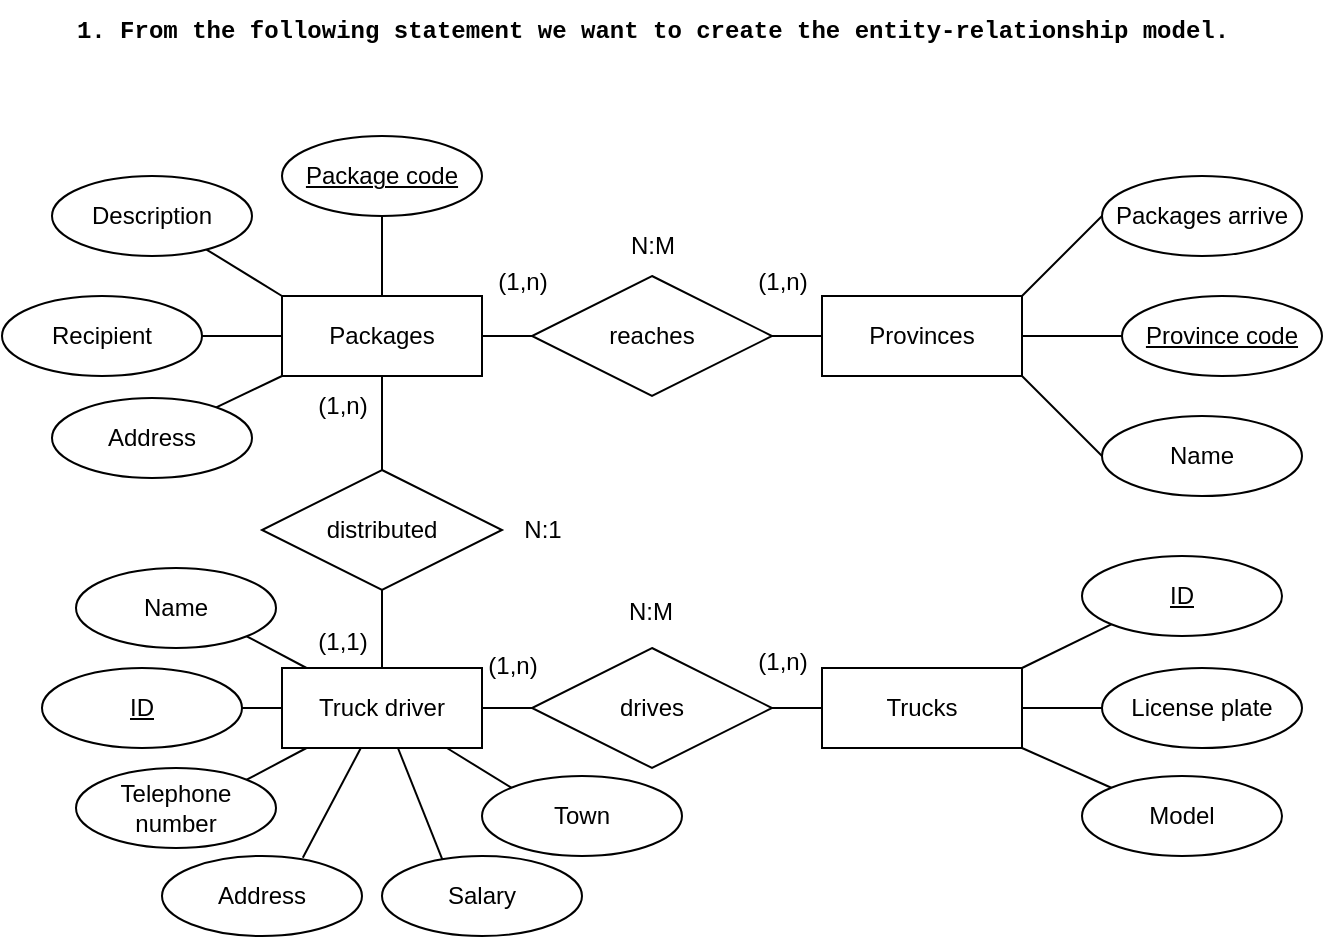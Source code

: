 <mxfile version="22.0.8" type="github" pages="5">
  <diagram name="Exercise 1" id="IEjHNJ0pmOHl9RQTl8Xk">
    <mxGraphModel dx="1393" dy="758" grid="1" gridSize="10" guides="1" tooltips="1" connect="1" arrows="1" fold="1" page="1" pageScale="1" pageWidth="980" pageHeight="690" math="0" shadow="0">
      <root>
        <mxCell id="0" />
        <mxCell id="1" parent="0" />
        <mxCell id="KTv329vmwgTg1pqAnI8G-3" value="&lt;b&gt;&lt;font face=&quot;Courier New&quot;&gt;1. From the following statement we want to create the entity-relationship model.&lt;/font&gt;&lt;/b&gt;" style="text;html=1;align=center;verticalAlign=middle;resizable=0;points=[];autosize=1;strokeColor=none;fillColor=none;" parent="1" vertex="1">
          <mxGeometry x="215" y="12" width="600" height="30" as="geometry" />
        </mxCell>
        <mxCell id="KTv329vmwgTg1pqAnI8G-12" value="" style="rounded=0;orthogonalLoop=1;jettySize=auto;html=1;endArrow=none;endFill=0;" parent="1" source="KTv329vmwgTg1pqAnI8G-5" target="KTv329vmwgTg1pqAnI8G-9" edge="1">
          <mxGeometry relative="1" as="geometry" />
        </mxCell>
        <mxCell id="KTv329vmwgTg1pqAnI8G-14" value="" style="edgeStyle=orthogonalEdgeStyle;rounded=0;orthogonalLoop=1;jettySize=auto;html=1;endArrow=none;endFill=0;" parent="1" source="KTv329vmwgTg1pqAnI8G-5" target="KTv329vmwgTg1pqAnI8G-11" edge="1">
          <mxGeometry relative="1" as="geometry" />
        </mxCell>
        <mxCell id="KTv329vmwgTg1pqAnI8G-5" value="Packages" style="whiteSpace=wrap;html=1;align=center;" parent="1" vertex="1">
          <mxGeometry x="330" y="160" width="100" height="40" as="geometry" />
        </mxCell>
        <mxCell id="KTv329vmwgTg1pqAnI8G-45" style="rounded=0;orthogonalLoop=1;jettySize=auto;html=1;entryX=0;entryY=0.5;entryDx=0;entryDy=0;endArrow=none;endFill=0;" parent="1" source="KTv329vmwgTg1pqAnI8G-6" target="KTv329vmwgTg1pqAnI8G-43" edge="1">
          <mxGeometry relative="1" as="geometry" />
        </mxCell>
        <mxCell id="KTv329vmwgTg1pqAnI8G-46" style="rounded=0;orthogonalLoop=1;jettySize=auto;html=1;entryX=0;entryY=0.5;entryDx=0;entryDy=0;endArrow=none;endFill=0;exitX=1;exitY=0;exitDx=0;exitDy=0;" parent="1" source="KTv329vmwgTg1pqAnI8G-6" target="KTv329vmwgTg1pqAnI8G-42" edge="1">
          <mxGeometry relative="1" as="geometry" />
        </mxCell>
        <mxCell id="KTv329vmwgTg1pqAnI8G-47" style="rounded=0;orthogonalLoop=1;jettySize=auto;html=1;entryX=0;entryY=0.5;entryDx=0;entryDy=0;endArrow=none;endFill=0;exitX=1;exitY=1;exitDx=0;exitDy=0;" parent="1" source="KTv329vmwgTg1pqAnI8G-6" target="KTv329vmwgTg1pqAnI8G-44" edge="1">
          <mxGeometry relative="1" as="geometry" />
        </mxCell>
        <mxCell id="KTv329vmwgTg1pqAnI8G-6" value="Provinces" style="whiteSpace=wrap;html=1;align=center;" parent="1" vertex="1">
          <mxGeometry x="600" y="160" width="100" height="40" as="geometry" />
        </mxCell>
        <mxCell id="KTv329vmwgTg1pqAnI8G-16" value="" style="rounded=0;orthogonalLoop=1;jettySize=auto;html=1;endArrow=none;endFill=0;" parent="1" source="KTv329vmwgTg1pqAnI8G-7" target="KTv329vmwgTg1pqAnI8G-10" edge="1">
          <mxGeometry relative="1" as="geometry" />
        </mxCell>
        <mxCell id="KTv329vmwgTg1pqAnI8G-34" style="rounded=0;orthogonalLoop=1;jettySize=auto;html=1;entryX=1;entryY=1;entryDx=0;entryDy=0;endArrow=none;endFill=0;" parent="1" source="KTv329vmwgTg1pqAnI8G-7" target="KTv329vmwgTg1pqAnI8G-27" edge="1">
          <mxGeometry relative="1" as="geometry" />
        </mxCell>
        <mxCell id="KTv329vmwgTg1pqAnI8G-36" style="rounded=0;orthogonalLoop=1;jettySize=auto;html=1;entryX=1;entryY=0.5;entryDx=0;entryDy=0;endArrow=none;endFill=0;" parent="1" source="KTv329vmwgTg1pqAnI8G-7" target="KTv329vmwgTg1pqAnI8G-28" edge="1">
          <mxGeometry relative="1" as="geometry" />
        </mxCell>
        <mxCell id="KTv329vmwgTg1pqAnI8G-37" style="rounded=0;orthogonalLoop=1;jettySize=auto;html=1;entryX=1;entryY=0;entryDx=0;entryDy=0;endArrow=none;endFill=0;" parent="1" source="KTv329vmwgTg1pqAnI8G-7" target="KTv329vmwgTg1pqAnI8G-29" edge="1">
          <mxGeometry relative="1" as="geometry" />
        </mxCell>
        <mxCell id="KTv329vmwgTg1pqAnI8G-40" style="rounded=0;orthogonalLoop=1;jettySize=auto;html=1;entryX=0;entryY=0;entryDx=0;entryDy=0;endArrow=none;endFill=0;" parent="1" source="KTv329vmwgTg1pqAnI8G-7" target="KTv329vmwgTg1pqAnI8G-32" edge="1">
          <mxGeometry relative="1" as="geometry" />
        </mxCell>
        <mxCell id="KTv329vmwgTg1pqAnI8G-7" value="Truck driver" style="whiteSpace=wrap;html=1;align=center;" parent="1" vertex="1">
          <mxGeometry x="330" y="346" width="100" height="40" as="geometry" />
        </mxCell>
        <mxCell id="Wo-e9K6KGjCM8ya-YIep-5" style="rounded=0;orthogonalLoop=1;jettySize=auto;html=1;entryX=0;entryY=0.5;entryDx=0;entryDy=0;endArrow=none;endFill=0;" parent="1" source="KTv329vmwgTg1pqAnI8G-8" target="Wo-e9K6KGjCM8ya-YIep-2" edge="1">
          <mxGeometry relative="1" as="geometry" />
        </mxCell>
        <mxCell id="Wo-e9K6KGjCM8ya-YIep-6" style="rounded=0;orthogonalLoop=1;jettySize=auto;html=1;entryX=0;entryY=1;entryDx=0;entryDy=0;endArrow=none;endFill=0;exitX=1;exitY=0;exitDx=0;exitDy=0;" parent="1" source="KTv329vmwgTg1pqAnI8G-8" target="Wo-e9K6KGjCM8ya-YIep-1" edge="1">
          <mxGeometry relative="1" as="geometry" />
        </mxCell>
        <mxCell id="Wo-e9K6KGjCM8ya-YIep-7" style="rounded=0;orthogonalLoop=1;jettySize=auto;html=1;entryX=0;entryY=0;entryDx=0;entryDy=0;endArrow=none;endFill=0;exitX=1;exitY=1;exitDx=0;exitDy=0;" parent="1" source="KTv329vmwgTg1pqAnI8G-8" target="Wo-e9K6KGjCM8ya-YIep-4" edge="1">
          <mxGeometry relative="1" as="geometry" />
        </mxCell>
        <mxCell id="KTv329vmwgTg1pqAnI8G-8" value="Trucks" style="whiteSpace=wrap;html=1;align=center;" parent="1" vertex="1">
          <mxGeometry x="600" y="346" width="100" height="40" as="geometry" />
        </mxCell>
        <mxCell id="KTv329vmwgTg1pqAnI8G-13" value="" style="rounded=0;orthogonalLoop=1;jettySize=auto;html=1;endArrow=none;endFill=0;" parent="1" source="KTv329vmwgTg1pqAnI8G-9" target="KTv329vmwgTg1pqAnI8G-6" edge="1">
          <mxGeometry relative="1" as="geometry" />
        </mxCell>
        <mxCell id="KTv329vmwgTg1pqAnI8G-9" value="reaches" style="shape=rhombus;perimeter=rhombusPerimeter;whiteSpace=wrap;html=1;align=center;" parent="1" vertex="1">
          <mxGeometry x="455" y="150" width="120" height="60" as="geometry" />
        </mxCell>
        <mxCell id="KTv329vmwgTg1pqAnI8G-17" value="" style="rounded=0;orthogonalLoop=1;jettySize=auto;html=1;endArrow=none;endFill=0;" parent="1" source="KTv329vmwgTg1pqAnI8G-10" target="KTv329vmwgTg1pqAnI8G-8" edge="1">
          <mxGeometry relative="1" as="geometry" />
        </mxCell>
        <mxCell id="KTv329vmwgTg1pqAnI8G-10" value="drives" style="shape=rhombus;perimeter=rhombusPerimeter;whiteSpace=wrap;html=1;align=center;" parent="1" vertex="1">
          <mxGeometry x="455" y="336" width="120" height="60" as="geometry" />
        </mxCell>
        <mxCell id="KTv329vmwgTg1pqAnI8G-15" value="" style="rounded=0;orthogonalLoop=1;jettySize=auto;html=1;endArrow=none;endFill=0;" parent="1" source="KTv329vmwgTg1pqAnI8G-11" target="KTv329vmwgTg1pqAnI8G-7" edge="1">
          <mxGeometry relative="1" as="geometry" />
        </mxCell>
        <mxCell id="KTv329vmwgTg1pqAnI8G-11" value="distributed" style="shape=rhombus;perimeter=rhombusPerimeter;whiteSpace=wrap;html=1;align=center;" parent="1" vertex="1">
          <mxGeometry x="320" y="247" width="120" height="60" as="geometry" />
        </mxCell>
        <mxCell id="KTv329vmwgTg1pqAnI8G-26" value="" style="rounded=0;orthogonalLoop=1;jettySize=auto;html=1;endArrow=none;endFill=0;" parent="1" source="KTv329vmwgTg1pqAnI8G-19" target="KTv329vmwgTg1pqAnI8G-5" edge="1">
          <mxGeometry relative="1" as="geometry" />
        </mxCell>
        <mxCell id="KTv329vmwgTg1pqAnI8G-19" value="Package code" style="ellipse;whiteSpace=wrap;html=1;align=center;fontStyle=4;" parent="1" vertex="1">
          <mxGeometry x="330" y="80" width="100" height="40" as="geometry" />
        </mxCell>
        <mxCell id="KTv329vmwgTg1pqAnI8G-25" style="rounded=0;orthogonalLoop=1;jettySize=auto;html=1;entryX=0;entryY=0;entryDx=0;entryDy=0;endArrow=none;endFill=0;" parent="1" source="KTv329vmwgTg1pqAnI8G-20" target="KTv329vmwgTg1pqAnI8G-5" edge="1">
          <mxGeometry relative="1" as="geometry" />
        </mxCell>
        <mxCell id="KTv329vmwgTg1pqAnI8G-20" value="Description" style="ellipse;whiteSpace=wrap;html=1;align=center;" parent="1" vertex="1">
          <mxGeometry x="215" y="100" width="100" height="40" as="geometry" />
        </mxCell>
        <mxCell id="KTv329vmwgTg1pqAnI8G-24" value="" style="rounded=0;orthogonalLoop=1;jettySize=auto;html=1;endArrow=none;endFill=0;" parent="1" source="KTv329vmwgTg1pqAnI8G-21" target="KTv329vmwgTg1pqAnI8G-5" edge="1">
          <mxGeometry relative="1" as="geometry" />
        </mxCell>
        <mxCell id="KTv329vmwgTg1pqAnI8G-21" value="Recipient" style="ellipse;whiteSpace=wrap;html=1;align=center;" parent="1" vertex="1">
          <mxGeometry x="190" y="160" width="100" height="40" as="geometry" />
        </mxCell>
        <mxCell id="KTv329vmwgTg1pqAnI8G-23" style="rounded=0;orthogonalLoop=1;jettySize=auto;html=1;entryX=0;entryY=1;entryDx=0;entryDy=0;endArrow=none;endFill=0;" parent="1" source="KTv329vmwgTg1pqAnI8G-22" target="KTv329vmwgTg1pqAnI8G-5" edge="1">
          <mxGeometry relative="1" as="geometry">
            <mxPoint x="340" y="231" as="targetPoint" />
          </mxGeometry>
        </mxCell>
        <mxCell id="KTv329vmwgTg1pqAnI8G-22" value="Address" style="ellipse;whiteSpace=wrap;html=1;align=center;" parent="1" vertex="1">
          <mxGeometry x="215" y="211" width="100" height="40" as="geometry" />
        </mxCell>
        <mxCell id="KTv329vmwgTg1pqAnI8G-27" value="Name" style="ellipse;whiteSpace=wrap;html=1;align=center;" parent="1" vertex="1">
          <mxGeometry x="227" y="296" width="100" height="40" as="geometry" />
        </mxCell>
        <mxCell id="KTv329vmwgTg1pqAnI8G-28" value="ID" style="ellipse;whiteSpace=wrap;html=1;align=center;fontStyle=4;" parent="1" vertex="1">
          <mxGeometry x="210" y="346" width="100" height="40" as="geometry" />
        </mxCell>
        <mxCell id="KTv329vmwgTg1pqAnI8G-29" value="Telephone number" style="ellipse;whiteSpace=wrap;html=1;align=center;" parent="1" vertex="1">
          <mxGeometry x="227" y="396" width="100" height="40" as="geometry" />
        </mxCell>
        <mxCell id="KTv329vmwgTg1pqAnI8G-31" value="Address" style="ellipse;whiteSpace=wrap;html=1;align=center;" parent="1" vertex="1">
          <mxGeometry x="270" y="440" width="100" height="40" as="geometry" />
        </mxCell>
        <mxCell id="KTv329vmwgTg1pqAnI8G-32" value="Town" style="ellipse;whiteSpace=wrap;html=1;align=center;" parent="1" vertex="1">
          <mxGeometry x="430" y="400" width="100" height="40" as="geometry" />
        </mxCell>
        <mxCell id="KTv329vmwgTg1pqAnI8G-33" value="Salary" style="ellipse;whiteSpace=wrap;html=1;align=center;" parent="1" vertex="1">
          <mxGeometry x="380" y="440" width="100" height="40" as="geometry" />
        </mxCell>
        <mxCell id="KTv329vmwgTg1pqAnI8G-38" style="rounded=0;orthogonalLoop=1;jettySize=auto;html=1;entryX=0.704;entryY=0.022;entryDx=0;entryDy=0;entryPerimeter=0;endArrow=none;endFill=0;" parent="1" source="KTv329vmwgTg1pqAnI8G-7" target="KTv329vmwgTg1pqAnI8G-31" edge="1">
          <mxGeometry relative="1" as="geometry" />
        </mxCell>
        <mxCell id="KTv329vmwgTg1pqAnI8G-39" style="rounded=0;orthogonalLoop=1;jettySize=auto;html=1;entryX=0.301;entryY=0.04;entryDx=0;entryDy=0;entryPerimeter=0;endArrow=none;endFill=0;" parent="1" source="KTv329vmwgTg1pqAnI8G-7" target="KTv329vmwgTg1pqAnI8G-33" edge="1">
          <mxGeometry relative="1" as="geometry" />
        </mxCell>
        <mxCell id="KTv329vmwgTg1pqAnI8G-42" value="Packages arrive" style="ellipse;whiteSpace=wrap;html=1;align=center;" parent="1" vertex="1">
          <mxGeometry x="740" y="100" width="100" height="40" as="geometry" />
        </mxCell>
        <mxCell id="KTv329vmwgTg1pqAnI8G-43" value="Province code" style="ellipse;whiteSpace=wrap;html=1;align=center;fontStyle=4;" parent="1" vertex="1">
          <mxGeometry x="750" y="160" width="100" height="40" as="geometry" />
        </mxCell>
        <mxCell id="KTv329vmwgTg1pqAnI8G-44" value="Name" style="ellipse;whiteSpace=wrap;html=1;align=center;" parent="1" vertex="1">
          <mxGeometry x="740" y="220" width="100" height="40" as="geometry" />
        </mxCell>
        <mxCell id="Wo-e9K6KGjCM8ya-YIep-1" value="ID" style="ellipse;whiteSpace=wrap;html=1;align=center;fontStyle=4;" parent="1" vertex="1">
          <mxGeometry x="730" y="290" width="100" height="40" as="geometry" />
        </mxCell>
        <mxCell id="Wo-e9K6KGjCM8ya-YIep-2" value="License plate" style="ellipse;whiteSpace=wrap;html=1;align=center;" parent="1" vertex="1">
          <mxGeometry x="740" y="346" width="100" height="40" as="geometry" />
        </mxCell>
        <mxCell id="Wo-e9K6KGjCM8ya-YIep-4" value="Model" style="ellipse;whiteSpace=wrap;html=1;align=center;" parent="1" vertex="1">
          <mxGeometry x="730" y="400" width="100" height="40" as="geometry" />
        </mxCell>
        <mxCell id="NfUxQeWdDpjp0sWM3QvV-1" value="(1,n)" style="text;html=1;align=center;verticalAlign=middle;resizable=0;points=[];autosize=1;strokeColor=none;fillColor=none;" vertex="1" parent="1">
          <mxGeometry x="335" y="200" width="50" height="30" as="geometry" />
        </mxCell>
        <mxCell id="NfUxQeWdDpjp0sWM3QvV-2" value="(1,1)" style="text;html=1;align=center;verticalAlign=middle;resizable=0;points=[];autosize=1;strokeColor=none;fillColor=none;" vertex="1" parent="1">
          <mxGeometry x="335" y="318" width="50" height="30" as="geometry" />
        </mxCell>
        <mxCell id="NfUxQeWdDpjp0sWM3QvV-3" value="N:1" style="text;html=1;align=center;verticalAlign=middle;resizable=0;points=[];autosize=1;strokeColor=none;fillColor=none;" vertex="1" parent="1">
          <mxGeometry x="440" y="262" width="40" height="30" as="geometry" />
        </mxCell>
        <mxCell id="NfUxQeWdDpjp0sWM3QvV-4" value="(1,n)" style="text;html=1;align=center;verticalAlign=middle;resizable=0;points=[];autosize=1;strokeColor=none;fillColor=none;" vertex="1" parent="1">
          <mxGeometry x="425" y="138" width="50" height="30" as="geometry" />
        </mxCell>
        <mxCell id="NfUxQeWdDpjp0sWM3QvV-5" value="(1,n)" style="text;html=1;align=center;verticalAlign=middle;resizable=0;points=[];autosize=1;strokeColor=none;fillColor=none;" vertex="1" parent="1">
          <mxGeometry x="555" y="138" width="50" height="30" as="geometry" />
        </mxCell>
        <mxCell id="NfUxQeWdDpjp0sWM3QvV-6" value="N:M" style="text;html=1;align=center;verticalAlign=middle;resizable=0;points=[];autosize=1;strokeColor=none;fillColor=none;" vertex="1" parent="1">
          <mxGeometry x="490" y="120" width="50" height="30" as="geometry" />
        </mxCell>
        <mxCell id="NfUxQeWdDpjp0sWM3QvV-7" value="(1,n)" style="text;html=1;align=center;verticalAlign=middle;resizable=0;points=[];autosize=1;strokeColor=none;fillColor=none;" vertex="1" parent="1">
          <mxGeometry x="555" y="328" width="50" height="30" as="geometry" />
        </mxCell>
        <mxCell id="NfUxQeWdDpjp0sWM3QvV-8" value="(1,n)" style="text;html=1;align=center;verticalAlign=middle;resizable=0;points=[];autosize=1;strokeColor=none;fillColor=none;" vertex="1" parent="1">
          <mxGeometry x="420" y="330" width="50" height="30" as="geometry" />
        </mxCell>
        <mxCell id="NfUxQeWdDpjp0sWM3QvV-9" value="N:M" style="text;html=1;align=center;verticalAlign=middle;resizable=0;points=[];autosize=1;strokeColor=none;fillColor=none;" vertex="1" parent="1">
          <mxGeometry x="489" y="303" width="50" height="30" as="geometry" />
        </mxCell>
      </root>
    </mxGraphModel>
  </diagram>
  <diagram id="7PCTT4p-_xo4xljGVVLw" name="Exercise 2">
    <mxGraphModel dx="1393" dy="758" grid="1" gridSize="10" guides="1" tooltips="1" connect="1" arrows="1" fold="1" page="1" pageScale="1" pageWidth="980" pageHeight="690" math="0" shadow="0">
      <root>
        <mxCell id="0" />
        <mxCell id="1" parent="0" />
        <mxCell id="mZIZw0Aj9IpojoDTm3ix-1" value="&lt;font style=&quot;font-size: 16px;&quot;&gt;&lt;b&gt;PREGUNTAR: Each course has a group of students, one of whom is the group delegate&lt;/b&gt;&lt;/font&gt;" style="text;html=1;align=center;verticalAlign=middle;resizable=0;points=[];autosize=1;strokeColor=none;fillColor=none;rotation=-15;" vertex="1" parent="1">
          <mxGeometry x="160" y="305" width="690" height="30" as="geometry" />
        </mxCell>
        <mxCell id="6dr4hZ84aIYjJ2-IWwdi-1" value="&lt;b&gt;&lt;font face=&quot;Courier New&quot;&gt;1. From the following statement we want to create the entity-relationship model.&lt;/font&gt;&lt;/b&gt;" style="text;html=1;align=center;verticalAlign=middle;resizable=0;points=[];autosize=1;strokeColor=none;fillColor=none;" vertex="1" parent="1">
          <mxGeometry x="215" y="12" width="600" height="30" as="geometry" />
        </mxCell>
        <mxCell id="6dr4hZ84aIYjJ2-IWwdi-21" value="" style="edgeStyle=orthogonalEdgeStyle;rounded=0;orthogonalLoop=1;jettySize=auto;html=1;endArrow=none;endFill=0;" edge="1" parent="1" source="6dr4hZ84aIYjJ2-IWwdi-4" target="6dr4hZ84aIYjJ2-IWwdi-20">
          <mxGeometry relative="1" as="geometry" />
        </mxCell>
        <mxCell id="6dr4hZ84aIYjJ2-IWwdi-4" value="Teachers" style="whiteSpace=wrap;html=1;align=center;" vertex="1" parent="1">
          <mxGeometry x="230" y="200" width="100" height="40" as="geometry" />
        </mxCell>
        <mxCell id="6dr4hZ84aIYjJ2-IWwdi-18" style="rounded=0;orthogonalLoop=1;jettySize=auto;html=1;entryX=0.5;entryY=0;entryDx=0;entryDy=0;endArrow=none;endFill=0;" edge="1" parent="1" source="6dr4hZ84aIYjJ2-IWwdi-5" target="6dr4hZ84aIYjJ2-IWwdi-4">
          <mxGeometry relative="1" as="geometry" />
        </mxCell>
        <mxCell id="6dr4hZ84aIYjJ2-IWwdi-5" value="ID" style="ellipse;whiteSpace=wrap;html=1;align=center;fontStyle=4;" vertex="1" parent="1">
          <mxGeometry x="230" y="90" width="100" height="40" as="geometry" />
        </mxCell>
        <mxCell id="6dr4hZ84aIYjJ2-IWwdi-17" style="rounded=0;orthogonalLoop=1;jettySize=auto;html=1;entryX=0;entryY=0;entryDx=0;entryDy=0;endArrow=none;endFill=0;" edge="1" parent="1" source="6dr4hZ84aIYjJ2-IWwdi-6" target="6dr4hZ84aIYjJ2-IWwdi-4">
          <mxGeometry relative="1" as="geometry" />
        </mxCell>
        <mxCell id="6dr4hZ84aIYjJ2-IWwdi-6" value="DNI/RFC" style="ellipse;whiteSpace=wrap;html=1;align=center;" vertex="1" parent="1">
          <mxGeometry x="130" y="130" width="100" height="40" as="geometry" />
        </mxCell>
        <mxCell id="6dr4hZ84aIYjJ2-IWwdi-16" style="rounded=0;orthogonalLoop=1;jettySize=auto;html=1;entryX=0;entryY=0.5;entryDx=0;entryDy=0;endArrow=none;endFill=0;" edge="1" parent="1" source="6dr4hZ84aIYjJ2-IWwdi-7" target="6dr4hZ84aIYjJ2-IWwdi-4">
          <mxGeometry relative="1" as="geometry" />
        </mxCell>
        <mxCell id="6dr4hZ84aIYjJ2-IWwdi-7" value="Name" style="ellipse;whiteSpace=wrap;html=1;align=center;" vertex="1" parent="1">
          <mxGeometry x="60" y="180" width="100" height="40" as="geometry" />
        </mxCell>
        <mxCell id="6dr4hZ84aIYjJ2-IWwdi-12" style="rounded=0;orthogonalLoop=1;jettySize=auto;html=1;entryX=0.743;entryY=0.05;entryDx=0;entryDy=0;endArrow=none;endFill=0;exitX=0;exitY=1;exitDx=0;exitDy=0;entryPerimeter=0;" edge="1" parent="1" source="6dr4hZ84aIYjJ2-IWwdi-8" target="6dr4hZ84aIYjJ2-IWwdi-11">
          <mxGeometry relative="1" as="geometry" />
        </mxCell>
        <mxCell id="6dr4hZ84aIYjJ2-IWwdi-13" style="rounded=0;orthogonalLoop=1;jettySize=auto;html=1;entryX=1;entryY=0.5;entryDx=0;entryDy=0;endArrow=none;endFill=0;" edge="1" parent="1" source="6dr4hZ84aIYjJ2-IWwdi-8" target="6dr4hZ84aIYjJ2-IWwdi-10">
          <mxGeometry relative="1" as="geometry" />
        </mxCell>
        <mxCell id="6dr4hZ84aIYjJ2-IWwdi-15" style="rounded=0;orthogonalLoop=1;jettySize=auto;html=1;entryX=0;entryY=1;entryDx=0;entryDy=0;endArrow=none;endFill=0;" edge="1" parent="1" source="6dr4hZ84aIYjJ2-IWwdi-8" target="6dr4hZ84aIYjJ2-IWwdi-4">
          <mxGeometry relative="1" as="geometry" />
        </mxCell>
        <mxCell id="6dr4hZ84aIYjJ2-IWwdi-8" value="Address" style="ellipse;whiteSpace=wrap;html=1;align=center;" vertex="1" parent="1">
          <mxGeometry x="115" y="250" width="100" height="40" as="geometry" />
        </mxCell>
        <mxCell id="6dr4hZ84aIYjJ2-IWwdi-14" style="rounded=0;orthogonalLoop=1;jettySize=auto;html=1;entryX=0.5;entryY=1;entryDx=0;entryDy=0;endArrow=none;endFill=0;" edge="1" parent="1" source="6dr4hZ84aIYjJ2-IWwdi-9" target="6dr4hZ84aIYjJ2-IWwdi-4">
          <mxGeometry relative="1" as="geometry" />
        </mxCell>
        <mxCell id="6dr4hZ84aIYjJ2-IWwdi-9" value="Telephone number" style="ellipse;whiteSpace=wrap;html=1;align=center;" vertex="1" parent="1">
          <mxGeometry x="230" y="300" width="100" height="40" as="geometry" />
        </mxCell>
        <mxCell id="6dr4hZ84aIYjJ2-IWwdi-10" value="Population" style="ellipse;whiteSpace=wrap;html=1;align=center;" vertex="1" parent="1">
          <mxGeometry x="10" y="250" width="70" height="40" as="geometry" />
        </mxCell>
        <mxCell id="6dr4hZ84aIYjJ2-IWwdi-11" value="Code Postal" style="ellipse;whiteSpace=wrap;html=1;align=center;" vertex="1" parent="1">
          <mxGeometry x="30" y="310" width="70" height="40" as="geometry" />
        </mxCell>
        <mxCell id="6dr4hZ84aIYjJ2-IWwdi-20" value="teach" style="shape=rhombus;perimeter=rhombusPerimeter;whiteSpace=wrap;html=1;align=center;" vertex="1" parent="1">
          <mxGeometry x="390" y="190" width="120" height="60" as="geometry" />
        </mxCell>
        <mxCell id="6dr4hZ84aIYjJ2-IWwdi-23" value="" style="edgeStyle=orthogonalEdgeStyle;rounded=0;orthogonalLoop=1;jettySize=auto;html=1;endArrow=none;endFill=0;" edge="1" parent="1" source="6dr4hZ84aIYjJ2-IWwdi-22" target="6dr4hZ84aIYjJ2-IWwdi-20">
          <mxGeometry relative="1" as="geometry" />
        </mxCell>
        <mxCell id="6dr4hZ84aIYjJ2-IWwdi-26" value="" style="edgeStyle=orthogonalEdgeStyle;rounded=0;orthogonalLoop=1;jettySize=auto;html=1;endArrow=none;endFill=0;" edge="1" parent="1" source="6dr4hZ84aIYjJ2-IWwdi-22" target="6dr4hZ84aIYjJ2-IWwdi-25">
          <mxGeometry relative="1" as="geometry" />
        </mxCell>
        <mxCell id="6dr4hZ84aIYjJ2-IWwdi-30" style="rounded=0;orthogonalLoop=1;jettySize=auto;html=1;entryX=0;entryY=1;entryDx=0;entryDy=0;endArrow=none;endFill=0;exitX=1;exitY=0.5;exitDx=0;exitDy=0;" edge="1" parent="1" source="6dr4hZ84aIYjJ2-IWwdi-22" target="6dr4hZ84aIYjJ2-IWwdi-29">
          <mxGeometry relative="1" as="geometry" />
        </mxCell>
        <mxCell id="6dr4hZ84aIYjJ2-IWwdi-31" style="rounded=0;orthogonalLoop=1;jettySize=auto;html=1;entryX=0.5;entryY=1;entryDx=0;entryDy=0;endArrow=none;endFill=0;" edge="1" parent="1" source="6dr4hZ84aIYjJ2-IWwdi-22" target="6dr4hZ84aIYjJ2-IWwdi-28">
          <mxGeometry relative="1" as="geometry" />
        </mxCell>
        <mxCell id="6dr4hZ84aIYjJ2-IWwdi-22" value="Modules" style="whiteSpace=wrap;html=1;align=center;" vertex="1" parent="1">
          <mxGeometry x="595" y="200" width="100" height="40" as="geometry" />
        </mxCell>
        <mxCell id="6dr4hZ84aIYjJ2-IWwdi-27" value="" style="edgeStyle=orthogonalEdgeStyle;rounded=0;orthogonalLoop=1;jettySize=auto;html=1;endArrow=none;endFill=0;" edge="1" parent="1" source="6dr4hZ84aIYjJ2-IWwdi-24" target="6dr4hZ84aIYjJ2-IWwdi-25">
          <mxGeometry relative="1" as="geometry" />
        </mxCell>
        <mxCell id="6dr4hZ84aIYjJ2-IWwdi-33" value="" style="rounded=0;orthogonalLoop=1;jettySize=auto;html=1;endArrow=none;endFill=0;exitX=0.5;exitY=1;exitDx=0;exitDy=0;" edge="1" parent="1" source="6dr4hZ84aIYjJ2-IWwdi-24" target="6dr4hZ84aIYjJ2-IWwdi-32">
          <mxGeometry relative="1" as="geometry" />
        </mxCell>
        <mxCell id="6dr4hZ84aIYjJ2-IWwdi-35" value="" style="rounded=0;orthogonalLoop=1;jettySize=auto;html=1;endArrow=none;endFill=0;exitX=1;exitY=1;exitDx=0;exitDy=0;" edge="1" parent="1" source="6dr4hZ84aIYjJ2-IWwdi-24" target="6dr4hZ84aIYjJ2-IWwdi-34">
          <mxGeometry relative="1" as="geometry" />
        </mxCell>
        <mxCell id="6dr4hZ84aIYjJ2-IWwdi-37" style="rounded=0;orthogonalLoop=1;jettySize=auto;html=1;entryX=0.5;entryY=0;entryDx=0;entryDy=0;endArrow=none;endFill=0;exitX=0.5;exitY=1;exitDx=0;exitDy=0;" edge="1" parent="1" source="6dr4hZ84aIYjJ2-IWwdi-24" target="6dr4hZ84aIYjJ2-IWwdi-36">
          <mxGeometry relative="1" as="geometry" />
        </mxCell>
        <mxCell id="6dr4hZ84aIYjJ2-IWwdi-24" value="Students" style="whiteSpace=wrap;html=1;align=center;" vertex="1" parent="1">
          <mxGeometry x="595" y="410" width="100" height="40" as="geometry" />
        </mxCell>
        <mxCell id="6dr4hZ84aIYjJ2-IWwdi-25" value="have" style="shape=rhombus;perimeter=rhombusPerimeter;whiteSpace=wrap;html=1;align=center;" vertex="1" parent="1">
          <mxGeometry x="585" y="290" width="120" height="60" as="geometry" />
        </mxCell>
        <mxCell id="6dr4hZ84aIYjJ2-IWwdi-28" value="Name" style="ellipse;whiteSpace=wrap;html=1;align=center;" vertex="1" parent="1">
          <mxGeometry x="660" y="100" width="100" height="40" as="geometry" />
        </mxCell>
        <mxCell id="6dr4hZ84aIYjJ2-IWwdi-29" value="Code" style="ellipse;whiteSpace=wrap;html=1;align=center;fontStyle=4;" vertex="1" parent="1">
          <mxGeometry x="770" y="170" width="100" height="40" as="geometry" />
        </mxCell>
        <mxCell id="6dr4hZ84aIYjJ2-IWwdi-32" value="File number" style="ellipse;whiteSpace=wrap;html=1;align=center;fontStyle=4;" vertex="1" parent="1">
          <mxGeometry x="530" y="510" width="100" height="40" as="geometry" />
        </mxCell>
        <mxCell id="6dr4hZ84aIYjJ2-IWwdi-34" value="Name" style="ellipse;whiteSpace=wrap;html=1;align=center;" vertex="1" parent="1">
          <mxGeometry x="760" y="460" width="100" height="40" as="geometry" />
        </mxCell>
        <mxCell id="6dr4hZ84aIYjJ2-IWwdi-36" value="Surname" style="ellipse;whiteSpace=wrap;html=1;align=center;" vertex="1" parent="1">
          <mxGeometry x="660" y="510" width="100" height="40" as="geometry" />
        </mxCell>
        <mxCell id="6dr4hZ84aIYjJ2-IWwdi-39" style="rounded=0;orthogonalLoop=1;jettySize=auto;html=1;entryX=0;entryY=1;entryDx=0;entryDy=0;endArrow=none;endFill=0;" edge="1" parent="1" source="6dr4hZ84aIYjJ2-IWwdi-38" target="6dr4hZ84aIYjJ2-IWwdi-24">
          <mxGeometry relative="1" as="geometry" />
        </mxCell>
        <mxCell id="6dr4hZ84aIYjJ2-IWwdi-38" value="Date of birth" style="ellipse;whiteSpace=wrap;html=1;align=center;" vertex="1" parent="1">
          <mxGeometry x="450" y="460" width="100" height="40" as="geometry" />
        </mxCell>
        <mxCell id="6dr4hZ84aIYjJ2-IWwdi-40" value="(1,n)" style="text;html=1;align=center;verticalAlign=middle;resizable=0;points=[];autosize=1;strokeColor=none;fillColor=none;" vertex="1" parent="1">
          <mxGeometry x="535" y="188" width="50" height="30" as="geometry" />
        </mxCell>
        <mxCell id="6dr4hZ84aIYjJ2-IWwdi-41" value="(1,1)" style="text;html=1;align=center;verticalAlign=middle;resizable=0;points=[];autosize=1;strokeColor=none;fillColor=none;" vertex="1" parent="1">
          <mxGeometry x="325" y="178" width="50" height="30" as="geometry" />
        </mxCell>
        <mxCell id="6dr4hZ84aIYjJ2-IWwdi-42" value="1:N" style="text;html=1;align=center;verticalAlign=middle;resizable=0;points=[];autosize=1;strokeColor=none;fillColor=none;" vertex="1" parent="1">
          <mxGeometry x="430" y="158" width="40" height="30" as="geometry" />
        </mxCell>
        <mxCell id="6dr4hZ84aIYjJ2-IWwdi-43" value="(1,n)" style="text;html=1;align=center;verticalAlign=middle;resizable=0;points=[];autosize=1;strokeColor=none;fillColor=none;" vertex="1" parent="1">
          <mxGeometry x="645" y="248" width="50" height="30" as="geometry" />
        </mxCell>
        <mxCell id="6dr4hZ84aIYjJ2-IWwdi-44" value="(1,1)" style="text;html=1;align=center;verticalAlign=middle;resizable=0;points=[];autosize=1;strokeColor=none;fillColor=none;" vertex="1" parent="1">
          <mxGeometry x="645" y="368" width="50" height="30" as="geometry" />
        </mxCell>
        <mxCell id="6dr4hZ84aIYjJ2-IWwdi-45" value="N:1" style="text;html=1;align=center;verticalAlign=middle;resizable=0;points=[];autosize=1;strokeColor=none;fillColor=none;" vertex="1" parent="1">
          <mxGeometry x="705" y="305" width="40" height="30" as="geometry" />
        </mxCell>
      </root>
    </mxGraphModel>
  </diagram>
  <diagram id="IUV63heYTPsnleTIgkoK" name="Exercise 3">
    <mxGraphModel dx="1393" dy="758" grid="1" gridSize="10" guides="1" tooltips="1" connect="1" arrows="1" fold="1" page="1" pageScale="1" pageWidth="980" pageHeight="690" math="0" shadow="0">
      <root>
        <mxCell id="0" />
        <mxCell id="1" parent="0" />
      </root>
    </mxGraphModel>
  </diagram>
  <diagram id="7nUcBt8FXFZmgiSjwDjB" name="Exercise 4">
    <mxGraphModel dx="1393" dy="758" grid="1" gridSize="10" guides="1" tooltips="1" connect="1" arrows="1" fold="1" page="1" pageScale="1" pageWidth="980" pageHeight="690" math="0" shadow="0">
      <root>
        <mxCell id="0" />
        <mxCell id="1" parent="0" />
      </root>
    </mxGraphModel>
  </diagram>
  <diagram id="HNXfO_0198Zq4pFDoudf" name="Exercise 5">
    <mxGraphModel dx="1393" dy="758" grid="1" gridSize="10" guides="1" tooltips="1" connect="1" arrows="1" fold="1" page="1" pageScale="1" pageWidth="980" pageHeight="690" math="0" shadow="0">
      <root>
        <mxCell id="0" />
        <mxCell id="1" parent="0" />
      </root>
    </mxGraphModel>
  </diagram>
</mxfile>
